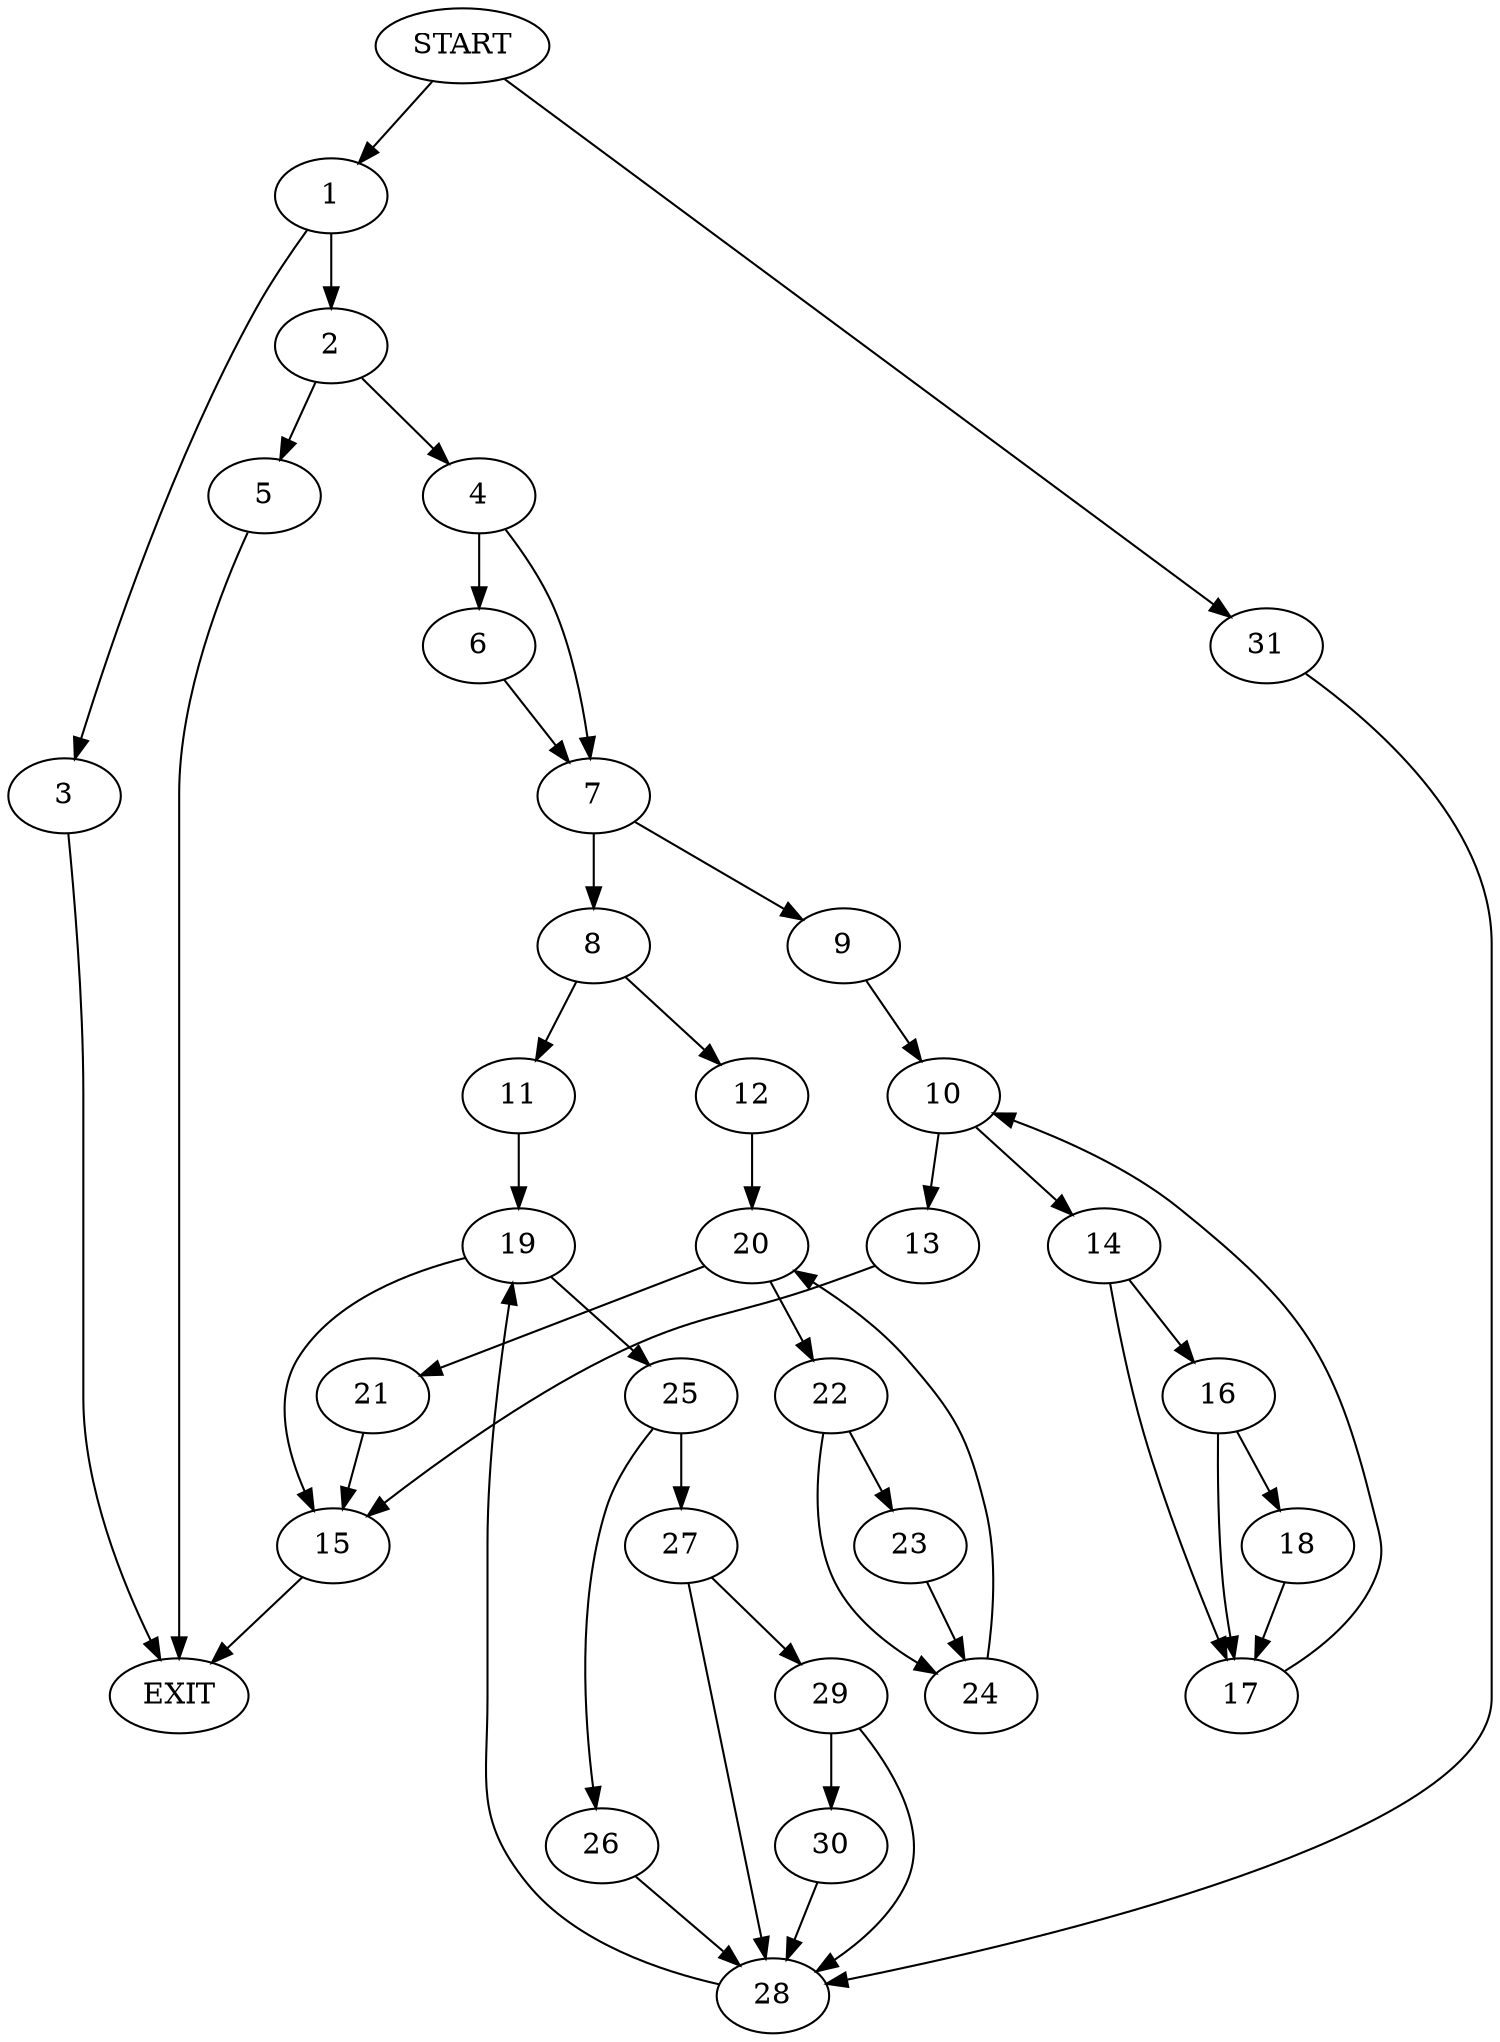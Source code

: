 digraph {
0 [label="START"]
32 [label="EXIT"]
0 -> 1
1 -> 2
1 -> 3
3 -> 32
2 -> 4
2 -> 5
4 -> 6
4 -> 7
5 -> 32
7 -> 8
7 -> 9
6 -> 7
9 -> 10
8 -> 11
8 -> 12
10 -> 13
10 -> 14
13 -> 15
14 -> 16
14 -> 17
16 -> 18
16 -> 17
17 -> 10
18 -> 17
15 -> 32
11 -> 19
12 -> 20
20 -> 21
20 -> 22
21 -> 15
22 -> 23
22 -> 24
23 -> 24
24 -> 20
19 -> 15
19 -> 25
25 -> 26
25 -> 27
26 -> 28
27 -> 29
27 -> 28
28 -> 19
29 -> 30
29 -> 28
30 -> 28
0 -> 31
31 -> 28
}
